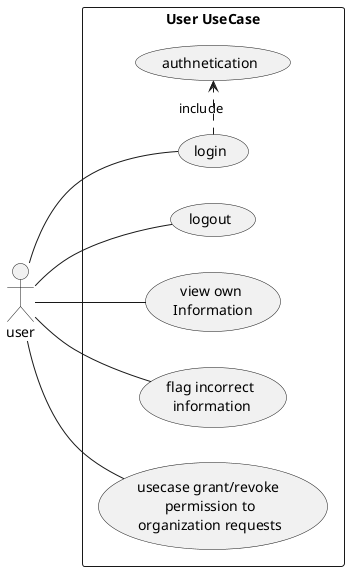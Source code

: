 @startuml
left to right direction
skinparam packageStyle rectangle
actor user

rectangle "User UseCase"{
    user -- (login)
    (login) .> (authnetication) : include
    user -- (logout)
    user -- (view own \nInformation)
    user -- (flag incorrect\n information)
    user -- (usecase grant/revoke \n permission to \norganization requests)
}

@enduml